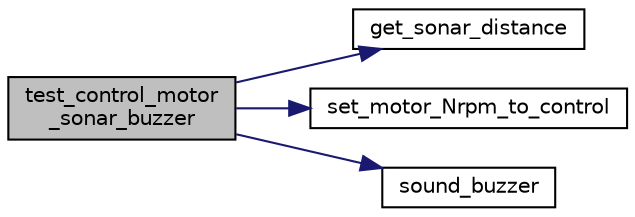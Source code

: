 digraph "test_control_motor_sonar_buzzer"
{
 // LATEX_PDF_SIZE
  edge [fontname="Helvetica",fontsize="10",labelfontname="Helvetica",labelfontsize="10"];
  node [fontname="Helvetica",fontsize="10",shape=record];
  rankdir="LR";
  Node1 [label="test_control_motor\l_sonar_buzzer",height=0.2,width=0.4,color="black", fillcolor="grey75", style="filled", fontcolor="black",tooltip=" "];
  Node1 -> Node2 [color="midnightblue",fontsize="10",style="solid",fontname="Helvetica"];
  Node2 [label="get_sonar_distance",height=0.2,width=0.4,color="black", fillcolor="white", style="filled",URL="$sonar_8c.html#a79d59d143a65fbc3f3a3a1ebf7690919",tooltip="超音波センサを指定して、その超音波センサで測定した距離を取得"];
  Node1 -> Node3 [color="midnightblue",fontsize="10",style="solid",fontname="Helvetica"];
  Node3 [label="set_motor_Nrpm_to_control",height=0.2,width=0.4,color="black", fillcolor="white", style="filled",URL="$control__motor_8c.html#a4d0af57446acf6b0e23b5ddc01087cef",tooltip="左右輪の回転数を指示"];
  Node1 -> Node4 [color="midnightblue",fontsize="10",style="solid",fontname="Helvetica"];
  Node4 [label="sound_buzzer",height=0.2,width=0.4,color="black", fillcolor="white", style="filled",URL="$sound__buzzer_8c.html#ad9d755f2ff8a252d328639d4656ad768",tooltip="ブザー駆動用の周波数可変の矩形波出力指示"];
}
